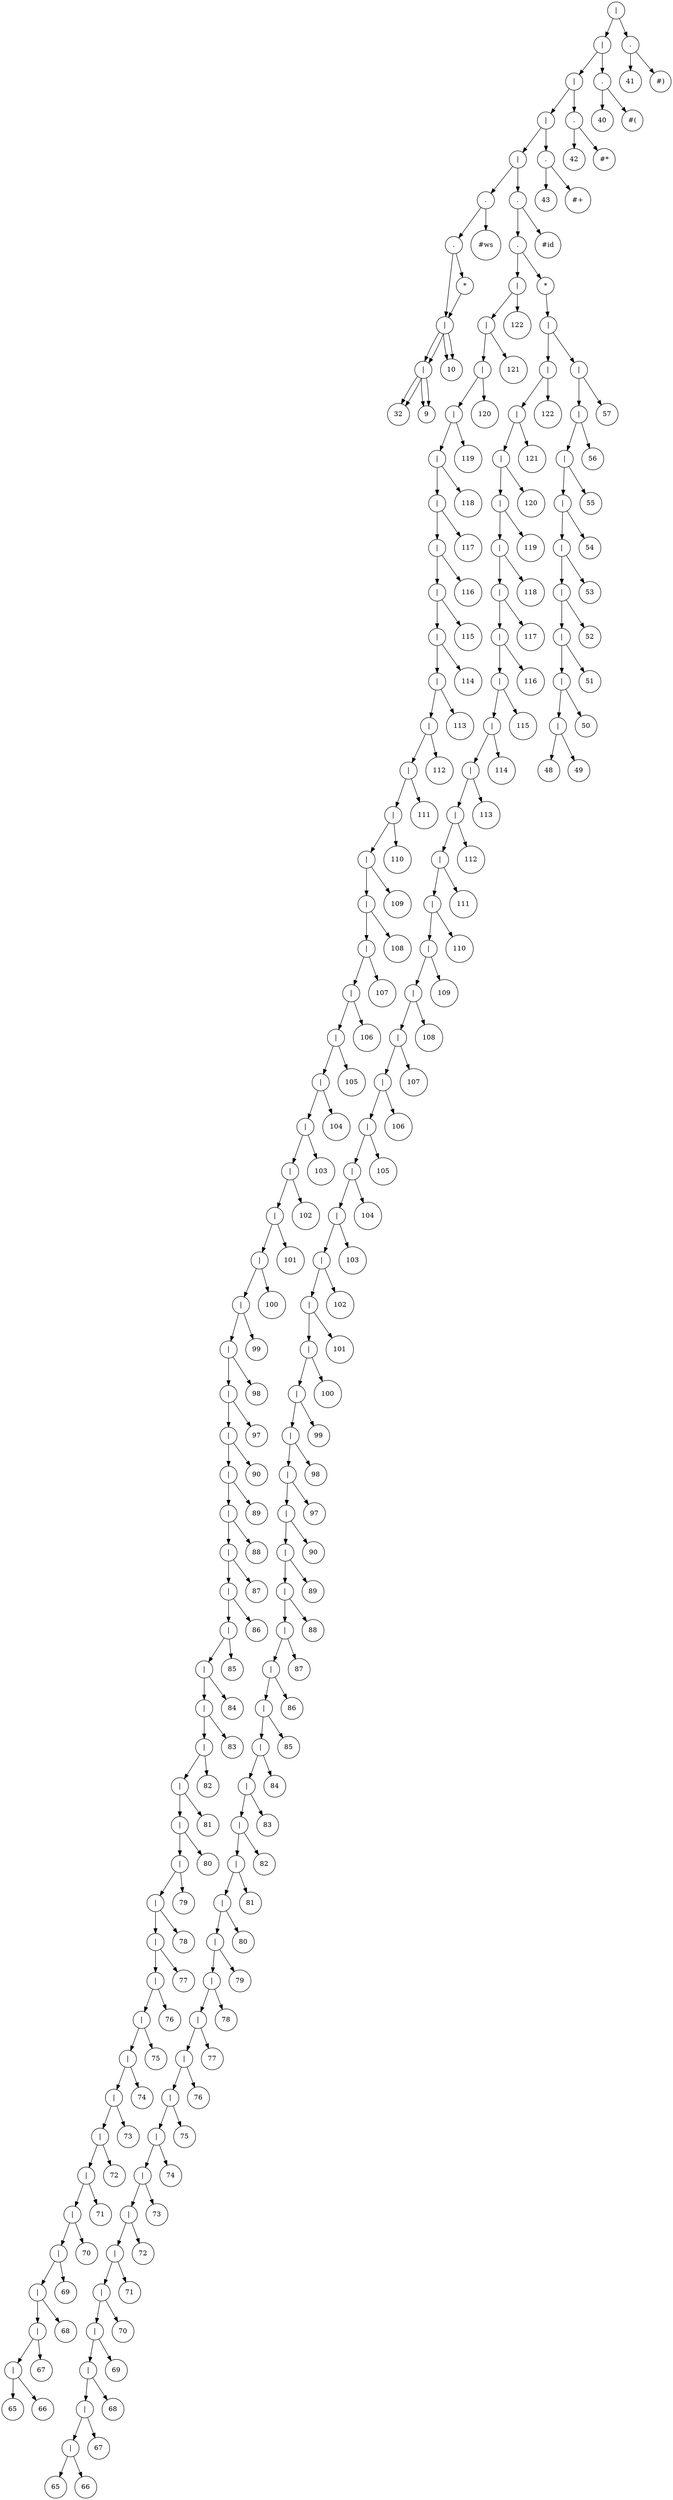 // resultado
digraph "results/tree" {
	graph [rankdir=TB]
	2844762555872 [label="|" shape=circle]
	2844762556880 [label="|" shape=circle]
	2844762557072 [label="|" shape=circle]
	2844762558800 [label="|" shape=circle]
	2844762559136 [label="|" shape=circle]
	2844762555008 [label="." shape=circle]
	2844762554672 [label="." shape=circle]
	2844762567680 [label="|" shape=circle]
	2844762567584 [label="|" shape=circle]
	2844762564032 [label=32 shape=circle]
	2844762567584 -> 2844762564032
	2844762564080 [label=9 shape=circle]
	2844762567584 -> 2844762564080
	2844762567680 -> 2844762567584
	2844762567632 [label=10 shape=circle]
	2844762567680 -> 2844762567632
	2844762554672 -> 2844762567680
	2844762554576 [label="*" shape=circle]
	2844762567680 [label="|" shape=circle]
	2844762567584 [label="|" shape=circle]
	2844762564032 [label=32 shape=circle]
	2844762567584 -> 2844762564032
	2844762564080 [label=9 shape=circle]
	2844762567584 -> 2844762564080
	2844762567680 -> 2844762567584
	2844762567632 [label=10 shape=circle]
	2844762567680 -> 2844762567632
	2844762554576 -> 2844762567680
	2844762554672 -> 2844762554576
	2844762555008 -> 2844762554672
	2844762554960 [label="#ws" shape=circle]
	2844762555008 -> 2844762554960
	2844762559136 -> 2844762555008
	2844762559184 [label="." shape=circle]
	2844762559280 [label="." shape=circle]
	2844762567872 [label="|" shape=circle]
	2844762567968 [label="|" shape=circle]
	2844762568064 [label="|" shape=circle]
	2844762568160 [label="|" shape=circle]
	2844762568256 [label="|" shape=circle]
	2844762568352 [label="|" shape=circle]
	2844762562400 [label="|" shape=circle]
	2844762555296 [label="|" shape=circle]
	2844762555536 [label="|" shape=circle]
	2844762556400 [label="|" shape=circle]
	2844762556496 [label="|" shape=circle]
	2844762556592 [label="|" shape=circle]
	2844762556688 [label="|" shape=circle]
	2844762556784 [label="|" shape=circle]
	2844762557216 [label="|" shape=circle]
	2844762557312 [label="|" shape=circle]
	2844762557408 [label="|" shape=circle]
	2844762557504 [label="|" shape=circle]
	2844762557600 [label="|" shape=circle]
	2844762557696 [label="|" shape=circle]
	2844762557792 [label="|" shape=circle]
	2844762557888 [label="|" shape=circle]
	2844762557984 [label="|" shape=circle]
	2844762558608 [label="|" shape=circle]
	2844762559376 [label="|" shape=circle]
	2844762559472 [label="|" shape=circle]
	2844762559568 [label="|" shape=circle]
	2844762559664 [label="|" shape=circle]
	2844762559760 [label="|" shape=circle]
	2844762559856 [label="|" shape=circle]
	2844762559952 [label="|" shape=circle]
	2844762560048 [label="|" shape=circle]
	2844762560144 [label="|" shape=circle]
	2844762560240 [label="|" shape=circle]
	2844762560336 [label="|" shape=circle]
	2844762566528 [label="|" shape=circle]
	2844762566624 [label="|" shape=circle]
	2844762566720 [label="|" shape=circle]
	2844762566816 [label="|" shape=circle]
	2844762566912 [label="|" shape=circle]
	2844762567008 [label="|" shape=circle]
	2844762567104 [label="|" shape=circle]
	2844762567200 [label="|" shape=circle]
	2844762567296 [label="|" shape=circle]
	2844762562352 [label="|" shape=circle]
	2844762558512 [label="|" shape=circle]
	2844762558416 [label="|" shape=circle]
	2844762558320 [label="|" shape=circle]
	2844762558224 [label="|" shape=circle]
	2844762558128 [label="|" shape=circle]
	2844762558032 [label="|" shape=circle]
	2844762555152 [label=65 shape=circle]
	2844762558032 -> 2844762555152
	2844762555200 [label=66 shape=circle]
	2844762558032 -> 2844762555200
	2844762558128 -> 2844762558032
	2844762558080 [label=67 shape=circle]
	2844762558128 -> 2844762558080
	2844762558224 -> 2844762558128
	2844762558176 [label=68 shape=circle]
	2844762558224 -> 2844762558176
	2844762558320 -> 2844762558224
	2844762558272 [label=69 shape=circle]
	2844762558320 -> 2844762558272
	2844762558416 -> 2844762558320
	2844762558368 [label=70 shape=circle]
	2844762558416 -> 2844762558368
	2844762558512 -> 2844762558416
	2844762558464 [label=71 shape=circle]
	2844762558512 -> 2844762558464
	2844762562352 -> 2844762558512
	2844762562304 [label=72 shape=circle]
	2844762562352 -> 2844762562304
	2844762567296 -> 2844762562352
	2844762567344 [label=73 shape=circle]
	2844762567296 -> 2844762567344
	2844762567200 -> 2844762567296
	2844762567248 [label=74 shape=circle]
	2844762567200 -> 2844762567248
	2844762567104 -> 2844762567200
	2844762567152 [label=75 shape=circle]
	2844762567104 -> 2844762567152
	2844762567008 -> 2844762567104
	2844762567056 [label=76 shape=circle]
	2844762567008 -> 2844762567056
	2844762566912 -> 2844762567008
	2844762566960 [label=77 shape=circle]
	2844762566912 -> 2844762566960
	2844762566816 -> 2844762566912
	2844762566864 [label=78 shape=circle]
	2844762566816 -> 2844762566864
	2844762566720 -> 2844762566816
	2844762566768 [label=79 shape=circle]
	2844762566720 -> 2844762566768
	2844762566624 -> 2844762566720
	2844762566672 [label=80 shape=circle]
	2844762566624 -> 2844762566672
	2844762566528 -> 2844762566624
	2844762566576 [label=81 shape=circle]
	2844762566528 -> 2844762566576
	2844762560336 -> 2844762566528
	2844762561056 [label=82 shape=circle]
	2844762560336 -> 2844762561056
	2844762560240 -> 2844762560336
	2844762560288 [label=83 shape=circle]
	2844762560240 -> 2844762560288
	2844762560144 -> 2844762560240
	2844762560192 [label=84 shape=circle]
	2844762560144 -> 2844762560192
	2844762560048 -> 2844762560144
	2844762560096 [label=85 shape=circle]
	2844762560048 -> 2844762560096
	2844762559952 -> 2844762560048
	2844762560000 [label=86 shape=circle]
	2844762559952 -> 2844762560000
	2844762559856 -> 2844762559952
	2844762559904 [label=87 shape=circle]
	2844762559856 -> 2844762559904
	2844762559760 -> 2844762559856
	2844762559808 [label=88 shape=circle]
	2844762559760 -> 2844762559808
	2844762559664 -> 2844762559760
	2844762559712 [label=89 shape=circle]
	2844762559664 -> 2844762559712
	2844762559568 -> 2844762559664
	2844762559616 [label=90 shape=circle]
	2844762559568 -> 2844762559616
	2844762559472 -> 2844762559568
	2844762559520 [label=97 shape=circle]
	2844762559472 -> 2844762559520
	2844762559376 -> 2844762559472
	2844762559424 [label=98 shape=circle]
	2844762559376 -> 2844762559424
	2844762558608 -> 2844762559376
	2844762558656 [label=99 shape=circle]
	2844762558608 -> 2844762558656
	2844762557984 -> 2844762558608
	2844762558560 [label=100 shape=circle]
	2844762557984 -> 2844762558560
	2844762557888 -> 2844762557984
	2844762557936 [label=101 shape=circle]
	2844762557888 -> 2844762557936
	2844762557792 -> 2844762557888
	2844762557840 [label=102 shape=circle]
	2844762557792 -> 2844762557840
	2844762557696 -> 2844762557792
	2844762557744 [label=103 shape=circle]
	2844762557696 -> 2844762557744
	2844762557600 -> 2844762557696
	2844762557648 [label=104 shape=circle]
	2844762557600 -> 2844762557648
	2844762557504 -> 2844762557600
	2844762557552 [label=105 shape=circle]
	2844762557504 -> 2844762557552
	2844762557408 -> 2844762557504
	2844762557456 [label=106 shape=circle]
	2844762557408 -> 2844762557456
	2844762557312 -> 2844762557408
	2844762557360 [label=107 shape=circle]
	2844762557312 -> 2844762557360
	2844762557216 -> 2844762557312
	2844762557264 [label=108 shape=circle]
	2844762557216 -> 2844762557264
	2844762556784 -> 2844762557216
	2844762557168 [label=109 shape=circle]
	2844762556784 -> 2844762557168
	2844762556688 -> 2844762556784
	2844762556736 [label=110 shape=circle]
	2844762556688 -> 2844762556736
	2844762556592 -> 2844762556688
	2844762556640 [label=111 shape=circle]
	2844762556592 -> 2844762556640
	2844762556496 -> 2844762556592
	2844762556544 [label=112 shape=circle]
	2844762556496 -> 2844762556544
	2844762556400 -> 2844762556496
	2844762556448 [label=113 shape=circle]
	2844762556400 -> 2844762556448
	2844762555536 -> 2844762556400
	2844762555584 [label=114 shape=circle]
	2844762555536 -> 2844762555584
	2844762555296 -> 2844762555536
	2844762555488 [label=115 shape=circle]
	2844762555296 -> 2844762555488
	2844762562400 -> 2844762555296
	2844762555248 [label=116 shape=circle]
	2844762562400 -> 2844762555248
	2844762568352 -> 2844762562400
	2844762568400 [label=117 shape=circle]
	2844762568352 -> 2844762568400
	2844762568256 -> 2844762568352
	2844762568304 [label=118 shape=circle]
	2844762568256 -> 2844762568304
	2844762568160 -> 2844762568256
	2844762568208 [label=119 shape=circle]
	2844762568160 -> 2844762568208
	2844762568064 -> 2844762568160
	2844762568112 [label=120 shape=circle]
	2844762568064 -> 2844762568112
	2844762567968 -> 2844762568064
	2844762568016 [label=121 shape=circle]
	2844762567968 -> 2844762568016
	2844762567872 -> 2844762567968
	2844762567920 [label=122 shape=circle]
	2844762567872 -> 2844762567920
	2844762559280 -> 2844762567872
	2844762559328 [label="*" shape=circle]
	2844762562448 [label="|" shape=circle]
	2844762568640 [label="|" shape=circle]
	2844762568544 [label="|" shape=circle]
	2844762568448 [label="|" shape=circle]
	2844762563168 [label="|" shape=circle]
	2844762563264 [label="|" shape=circle]
	2844762563360 [label="|" shape=circle]
	2844762563456 [label="|" shape=circle]
	2844762563552 [label="|" shape=circle]
	2844762563648 [label="|" shape=circle]
	2844762563744 [label="|" shape=circle]
	2844762563840 [label="|" shape=circle]
	2844762564368 [label="|" shape=circle]
	2844762564464 [label="|" shape=circle]
	2844762564560 [label="|" shape=circle]
	2844762564656 [label="|" shape=circle]
	2844762564752 [label="|" shape=circle]
	2844762564848 [label="|" shape=circle]
	2844762564944 [label="|" shape=circle]
	2844762565040 [label="|" shape=circle]
	2844762565136 [label="|" shape=circle]
	2844762565232 [label="|" shape=circle]
	2844762565328 [label="|" shape=circle]
	2844762565424 [label="|" shape=circle]
	2844762565520 [label="|" shape=circle]
	2844762565616 [label="|" shape=circle]
	2844762565712 [label="|" shape=circle]
	2844762565808 [label="|" shape=circle]
	2844762565904 [label="|" shape=circle]
	2844762566000 [label="|" shape=circle]
	2844762566096 [label="|" shape=circle]
	2844762562208 [label="|" shape=circle]
	2844762562112 [label="|" shape=circle]
	2844762562016 [label="|" shape=circle]
	2844762561920 [label="|" shape=circle]
	2844762561824 [label="|" shape=circle]
	2844762561728 [label="|" shape=circle]
	2844762561632 [label="|" shape=circle]
	2844762561536 [label="|" shape=circle]
	2844762561440 [label="|" shape=circle]
	2844762561344 [label="|" shape=circle]
	2844762561248 [label="|" shape=circle]
	2844762561152 [label="|" shape=circle]
	2844762555104 [label="|" shape=circle]
	2844762569312 [label="|" shape=circle]
	2844762569216 [label="|" shape=circle]
	2844762563936 [label="|" shape=circle]
	2844762564128 [label="|" shape=circle]
	2844762564224 [label="|" shape=circle]
	2844762567392 [label="|" shape=circle]
	2844762567488 [label="|" shape=circle]
	2844762567728 [label="|" shape=circle]
	2844762567824 [label=65 shape=circle]
	2844762567728 -> 2844762567824
	2844762567776 [label=66 shape=circle]
	2844762567728 -> 2844762567776
	2844762567488 -> 2844762567728
	2844762567536 [label=67 shape=circle]
	2844762567488 -> 2844762567536
	2844762567392 -> 2844762567488
	2844762567440 [label=68 shape=circle]
	2844762567392 -> 2844762567440
	2844762564224 -> 2844762567392
	2844762564272 [label=69 shape=circle]
	2844762564224 -> 2844762564272
	2844762564128 -> 2844762564224
	2844762564176 [label=70 shape=circle]
	2844762564128 -> 2844762564176
	2844762563936 -> 2844762564128
	2844762563984 [label=71 shape=circle]
	2844762563936 -> 2844762563984
	2844762569216 -> 2844762563936
	2844762563888 [label=72 shape=circle]
	2844762569216 -> 2844762563888
	2844762569312 -> 2844762569216
	2844762569264 [label=73 shape=circle]
	2844762569312 -> 2844762569264
	2844762555104 -> 2844762569312
	2844762555392 [label=74 shape=circle]
	2844762555104 -> 2844762555392
	2844762561152 -> 2844762555104
	2844762561104 [label=75 shape=circle]
	2844762561152 -> 2844762561104
	2844762561248 -> 2844762561152
	2844762561200 [label=76 shape=circle]
	2844762561248 -> 2844762561200
	2844762561344 -> 2844762561248
	2844762561296 [label=77 shape=circle]
	2844762561344 -> 2844762561296
	2844762561440 -> 2844762561344
	2844762561392 [label=78 shape=circle]
	2844762561440 -> 2844762561392
	2844762561536 -> 2844762561440
	2844762561488 [label=79 shape=circle]
	2844762561536 -> 2844762561488
	2844762561632 -> 2844762561536
	2844762561584 [label=80 shape=circle]
	2844762561632 -> 2844762561584
	2844762561728 -> 2844762561632
	2844762561680 [label=81 shape=circle]
	2844762561728 -> 2844762561680
	2844762561824 -> 2844762561728
	2844762561776 [label=82 shape=circle]
	2844762561824 -> 2844762561776
	2844762561920 -> 2844762561824
	2844762561872 [label=83 shape=circle]
	2844762561920 -> 2844762561872
	2844762562016 -> 2844762561920
	2844762561968 [label=84 shape=circle]
	2844762562016 -> 2844762561968
	2844762562112 -> 2844762562016
	2844762562064 [label=85 shape=circle]
	2844762562112 -> 2844762562064
	2844762562208 -> 2844762562112
	2844762562160 [label=86 shape=circle]
	2844762562208 -> 2844762562160
	2844762566096 -> 2844762562208
	2844762562256 [label=87 shape=circle]
	2844762566096 -> 2844762562256
	2844762566000 -> 2844762566096
	2844762566048 [label=88 shape=circle]
	2844762566000 -> 2844762566048
	2844762565904 -> 2844762566000
	2844762565952 [label=89 shape=circle]
	2844762565904 -> 2844762565952
	2844762565808 -> 2844762565904
	2844762565856 [label=90 shape=circle]
	2844762565808 -> 2844762565856
	2844762565712 -> 2844762565808
	2844762565760 [label=97 shape=circle]
	2844762565712 -> 2844762565760
	2844762565616 -> 2844762565712
	2844762565664 [label=98 shape=circle]
	2844762565616 -> 2844762565664
	2844762565520 -> 2844762565616
	2844762565568 [label=99 shape=circle]
	2844762565520 -> 2844762565568
	2844762565424 -> 2844762565520
	2844762565472 [label=100 shape=circle]
	2844762565424 -> 2844762565472
	2844762565328 -> 2844762565424
	2844762565376 [label=101 shape=circle]
	2844762565328 -> 2844762565376
	2844762565232 -> 2844762565328
	2844762565280 [label=102 shape=circle]
	2844762565232 -> 2844762565280
	2844762565136 -> 2844762565232
	2844762565184 [label=103 shape=circle]
	2844762565136 -> 2844762565184
	2844762565040 -> 2844762565136
	2844762565088 [label=104 shape=circle]
	2844762565040 -> 2844762565088
	2844762564944 -> 2844762565040
	2844762564992 [label=105 shape=circle]
	2844762564944 -> 2844762564992
	2844762564848 -> 2844762564944
	2844762564896 [label=106 shape=circle]
	2844762564848 -> 2844762564896
	2844762564752 -> 2844762564848
	2844762564800 [label=107 shape=circle]
	2844762564752 -> 2844762564800
	2844762564656 -> 2844762564752
	2844762564704 [label=108 shape=circle]
	2844762564656 -> 2844762564704
	2844762564560 -> 2844762564656
	2844762564608 [label=109 shape=circle]
	2844762564560 -> 2844762564608
	2844762564464 -> 2844762564560
	2844762564512 [label=110 shape=circle]
	2844762564464 -> 2844762564512
	2844762564368 -> 2844762564464
	2844762564416 [label=111 shape=circle]
	2844762564368 -> 2844762564416
	2844762563840 -> 2844762564368
	2844762564320 [label=112 shape=circle]
	2844762563840 -> 2844762564320
	2844762563744 -> 2844762563840
	2844762563792 [label=113 shape=circle]
	2844762563744 -> 2844762563792
	2844762563648 -> 2844762563744
	2844762563696 [label=114 shape=circle]
	2844762563648 -> 2844762563696
	2844762563552 -> 2844762563648
	2844762563600 [label=115 shape=circle]
	2844762563552 -> 2844762563600
	2844762563456 -> 2844762563552
	2844762563504 [label=116 shape=circle]
	2844762563456 -> 2844762563504
	2844762563360 -> 2844762563456
	2844762563408 [label=117 shape=circle]
	2844762563360 -> 2844762563408
	2844762563264 -> 2844762563360
	2844762563312 [label=118 shape=circle]
	2844762563264 -> 2844762563312
	2844762563168 -> 2844762563264
	2844762563216 [label=119 shape=circle]
	2844762563168 -> 2844762563216
	2844762568448 -> 2844762563168
	2844762562496 [label=120 shape=circle]
	2844762568448 -> 2844762562496
	2844762568544 -> 2844762568448
	2844762568496 [label=121 shape=circle]
	2844762568544 -> 2844762568496
	2844762568640 -> 2844762568544
	2844762568592 [label=122 shape=circle]
	2844762568640 -> 2844762568592
	2844762562448 -> 2844762568640
	2844762569744 [label="|" shape=circle]
	2844762569648 [label="|" shape=circle]
	2844762569552 [label="|" shape=circle]
	2844762569456 [label="|" shape=circle]
	2844762569168 [label="|" shape=circle]
	2844762569072 [label="|" shape=circle]
	2844762568976 [label="|" shape=circle]
	2844762568880 [label="|" shape=circle]
	2844762568784 [label="|" shape=circle]
	2844762568688 [label=48 shape=circle]
	2844762568784 -> 2844762568688
	2844762568736 [label=49 shape=circle]
	2844762568784 -> 2844762568736
	2844762568880 -> 2844762568784
	2844762568832 [label=50 shape=circle]
	2844762568880 -> 2844762568832
	2844762568976 -> 2844762568880
	2844762568928 [label=51 shape=circle]
	2844762568976 -> 2844762568928
	2844762569072 -> 2844762568976
	2844762569024 [label=52 shape=circle]
	2844762569072 -> 2844762569024
	2844762569168 -> 2844762569072
	2844762569120 [label=53 shape=circle]
	2844762569168 -> 2844762569120
	2844762569456 -> 2844762569168
	2844762569408 [label=54 shape=circle]
	2844762569456 -> 2844762569408
	2844762569552 -> 2844762569456
	2844762569504 [label=55 shape=circle]
	2844762569552 -> 2844762569504
	2844762569648 -> 2844762569552
	2844762569600 [label=56 shape=circle]
	2844762569648 -> 2844762569600
	2844762569744 -> 2844762569648
	2844762569696 [label=57 shape=circle]
	2844762569744 -> 2844762569696
	2844762562448 -> 2844762569744
	2844762559328 -> 2844762562448
	2844762559280 -> 2844762559328
	2844762559184 -> 2844762559280
	2844762559232 [label="#id" shape=circle]
	2844762559184 -> 2844762559232
	2844762559136 -> 2844762559184
	2844762558800 -> 2844762559136
	2844762558848 [label="." shape=circle]
	2844762559088 [label=43 shape=circle]
	2844762558848 -> 2844762559088
	2844762559040 [label="#+" shape=circle]
	2844762558848 -> 2844762559040
	2844762558800 -> 2844762558848
	2844762557072 -> 2844762558800
	2844762557120 [label="." shape=circle]
	2844762558752 [label=42 shape=circle]
	2844762557120 -> 2844762558752
	2844762558704 [label="#*" shape=circle]
	2844762557120 -> 2844762558704
	2844762557072 -> 2844762557120
	2844762556880 -> 2844762557072
	2844762556928 [label="." shape=circle]
	2844762557024 [label=40 shape=circle]
	2844762556928 -> 2844762557024
	2844762556976 [label="#(" shape=circle]
	2844762556928 -> 2844762556976
	2844762556880 -> 2844762556928
	2844762555872 -> 2844762556880
	2844762555920 [label="." shape=circle]
	2844762556832 [label=41 shape=circle]
	2844762555920 -> 2844762556832
	2844762556016 [label="#)" shape=circle]
	2844762555920 -> 2844762556016
	2844762555872 -> 2844762555920
}
